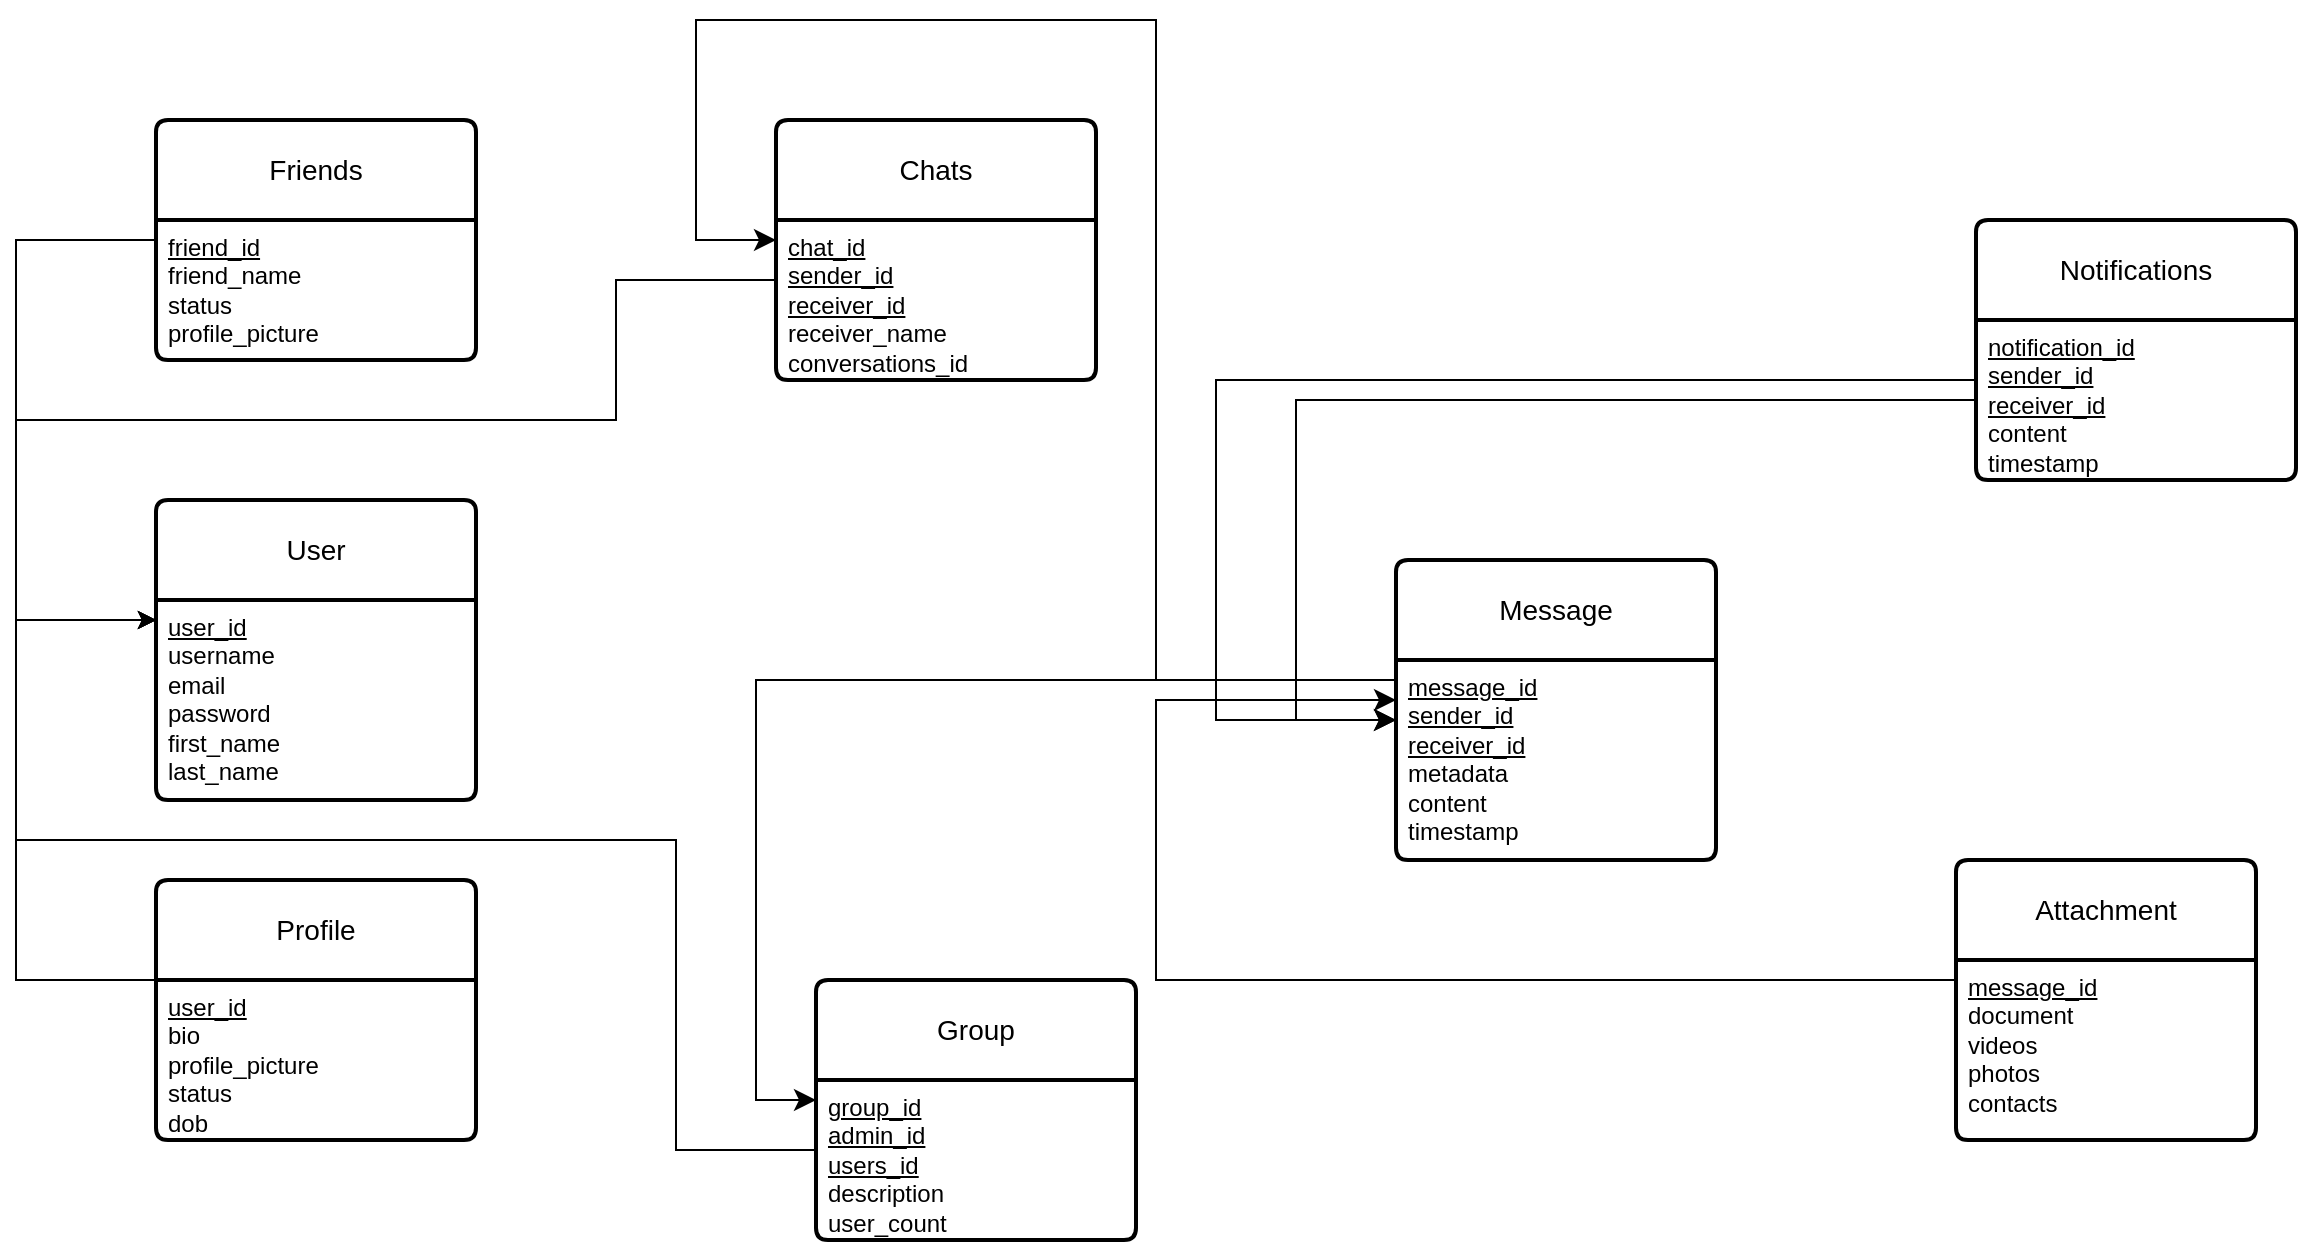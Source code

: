 <mxfile version="23.1.5" type="device">
  <diagram name="Page-1" id="D-2gOVy6844muy7Wv8O4">
    <mxGraphModel dx="1004" dy="689" grid="1" gridSize="10" guides="1" tooltips="1" connect="1" arrows="1" fold="1" page="1" pageScale="1" pageWidth="850" pageHeight="1100" math="0" shadow="0">
      <root>
        <mxCell id="0" />
        <mxCell id="1" parent="0" />
        <mxCell id="Ze1LnigZaSHVCxJpz0-y-13" value="User" style="swimlane;childLayout=stackLayout;horizontal=1;startSize=50;horizontalStack=0;rounded=1;fontSize=14;fontStyle=0;strokeWidth=2;resizeParent=0;resizeLast=1;shadow=0;dashed=0;align=center;arcSize=4;whiteSpace=wrap;html=1;" vertex="1" parent="1">
          <mxGeometry x="150" y="380" width="160" height="150" as="geometry" />
        </mxCell>
        <mxCell id="Ze1LnigZaSHVCxJpz0-y-14" value="&lt;u&gt;user_id&lt;/u&gt;&lt;br&gt;username&lt;br&gt;email&lt;br&gt;password&lt;br&gt;first_name&lt;br&gt;last_name" style="align=left;strokeColor=none;fillColor=none;spacingLeft=4;fontSize=12;verticalAlign=top;resizable=0;rotatable=0;part=1;html=1;" vertex="1" parent="Ze1LnigZaSHVCxJpz0-y-13">
          <mxGeometry y="50" width="160" height="100" as="geometry" />
        </mxCell>
        <mxCell id="Ze1LnigZaSHVCxJpz0-y-17" style="edgeStyle=orthogonalEdgeStyle;rounded=0;orthogonalLoop=1;jettySize=auto;html=1;" edge="1" parent="1">
          <mxGeometry relative="1" as="geometry">
            <mxPoint x="150" y="440" as="targetPoint" />
            <mxPoint x="150" y="620" as="sourcePoint" />
            <Array as="points">
              <mxPoint x="80" y="620" />
              <mxPoint x="80" y="440" />
            </Array>
          </mxGeometry>
        </mxCell>
        <mxCell id="Ze1LnigZaSHVCxJpz0-y-15" value="Profile" style="swimlane;childLayout=stackLayout;horizontal=1;startSize=50;horizontalStack=0;rounded=1;fontSize=14;fontStyle=0;strokeWidth=2;resizeParent=0;resizeLast=1;shadow=0;dashed=0;align=center;arcSize=4;whiteSpace=wrap;html=1;" vertex="1" parent="1">
          <mxGeometry x="150" y="570" width="160" height="130" as="geometry" />
        </mxCell>
        <mxCell id="Ze1LnigZaSHVCxJpz0-y-16" value="&lt;u&gt;user_id&lt;/u&gt;&lt;br&gt;bio&lt;br&gt;profile_picture&lt;br&gt;status&lt;br&gt;dob" style="align=left;strokeColor=none;fillColor=none;spacingLeft=4;fontSize=12;verticalAlign=top;resizable=0;rotatable=0;part=1;html=1;" vertex="1" parent="Ze1LnigZaSHVCxJpz0-y-15">
          <mxGeometry y="50" width="160" height="80" as="geometry" />
        </mxCell>
        <mxCell id="Ze1LnigZaSHVCxJpz0-y-20" style="edgeStyle=orthogonalEdgeStyle;rounded=0;orthogonalLoop=1;jettySize=auto;html=1;" edge="1" parent="1" source="Ze1LnigZaSHVCxJpz0-y-18" target="Ze1LnigZaSHVCxJpz0-y-14">
          <mxGeometry relative="1" as="geometry">
            <Array as="points">
              <mxPoint x="80" y="250" />
              <mxPoint x="80" y="440" />
            </Array>
          </mxGeometry>
        </mxCell>
        <mxCell id="Ze1LnigZaSHVCxJpz0-y-18" value="Friends" style="swimlane;childLayout=stackLayout;horizontal=1;startSize=50;horizontalStack=0;rounded=1;fontSize=14;fontStyle=0;strokeWidth=2;resizeParent=0;resizeLast=1;shadow=0;dashed=0;align=center;arcSize=4;whiteSpace=wrap;html=1;" vertex="1" parent="1">
          <mxGeometry x="150" y="190" width="160" height="120" as="geometry" />
        </mxCell>
        <mxCell id="Ze1LnigZaSHVCxJpz0-y-19" value="&lt;u&gt;friend_id&lt;/u&gt;&lt;br&gt;friend_name&lt;br&gt;status&lt;br&gt;profile_picture" style="align=left;strokeColor=none;fillColor=none;spacingLeft=4;fontSize=12;verticalAlign=top;resizable=0;rotatable=0;part=1;html=1;" vertex="1" parent="Ze1LnigZaSHVCxJpz0-y-18">
          <mxGeometry y="50" width="160" height="70" as="geometry" />
        </mxCell>
        <mxCell id="Ze1LnigZaSHVCxJpz0-y-23" style="edgeStyle=orthogonalEdgeStyle;rounded=0;orthogonalLoop=1;jettySize=auto;html=1;" edge="1" parent="1" source="Ze1LnigZaSHVCxJpz0-y-22" target="Ze1LnigZaSHVCxJpz0-y-13">
          <mxGeometry relative="1" as="geometry">
            <mxPoint x="380" y="290" as="sourcePoint" />
            <Array as="points">
              <mxPoint x="380" y="270" />
              <mxPoint x="380" y="340" />
              <mxPoint x="80" y="340" />
              <mxPoint x="80" y="440" />
            </Array>
          </mxGeometry>
        </mxCell>
        <mxCell id="Ze1LnigZaSHVCxJpz0-y-21" value="Chats" style="swimlane;childLayout=stackLayout;horizontal=1;startSize=50;horizontalStack=0;rounded=1;fontSize=14;fontStyle=0;strokeWidth=2;resizeParent=0;resizeLast=1;shadow=0;dashed=0;align=center;arcSize=4;whiteSpace=wrap;html=1;" vertex="1" parent="1">
          <mxGeometry x="460" y="190" width="160" height="130" as="geometry" />
        </mxCell>
        <mxCell id="Ze1LnigZaSHVCxJpz0-y-22" value="&lt;u&gt;chat_id&lt;/u&gt;&lt;br&gt;&lt;u&gt;sender_id&lt;/u&gt;&lt;br&gt;&lt;u&gt;receiver_id&lt;br&gt;&lt;/u&gt;receiver_name&lt;br&gt;conversations_id" style="align=left;strokeColor=none;fillColor=none;spacingLeft=4;fontSize=12;verticalAlign=top;resizable=0;rotatable=0;part=1;html=1;" vertex="1" parent="Ze1LnigZaSHVCxJpz0-y-21">
          <mxGeometry y="50" width="160" height="80" as="geometry" />
        </mxCell>
        <mxCell id="Ze1LnigZaSHVCxJpz0-y-24" value="Group" style="swimlane;childLayout=stackLayout;horizontal=1;startSize=50;horizontalStack=0;rounded=1;fontSize=14;fontStyle=0;strokeWidth=2;resizeParent=0;resizeLast=1;shadow=0;dashed=0;align=center;arcSize=4;whiteSpace=wrap;html=1;" vertex="1" parent="1">
          <mxGeometry x="480" y="620" width="160" height="130" as="geometry" />
        </mxCell>
        <mxCell id="Ze1LnigZaSHVCxJpz0-y-25" value="&lt;u&gt;group_id&lt;/u&gt;&lt;br&gt;&lt;u&gt;admin_id&lt;br&gt;users_id&lt;/u&gt;&lt;br&gt;description&lt;br&gt;user_count" style="align=left;strokeColor=none;fillColor=none;spacingLeft=4;fontSize=12;verticalAlign=top;resizable=0;rotatable=0;part=1;html=1;" vertex="1" parent="Ze1LnigZaSHVCxJpz0-y-24">
          <mxGeometry y="50" width="160" height="80" as="geometry" />
        </mxCell>
        <mxCell id="Ze1LnigZaSHVCxJpz0-y-26" style="edgeStyle=orthogonalEdgeStyle;rounded=0;orthogonalLoop=1;jettySize=auto;html=1;" edge="1" parent="1" source="Ze1LnigZaSHVCxJpz0-y-25">
          <mxGeometry relative="1" as="geometry">
            <mxPoint x="470" y="560.0" as="sourcePoint" />
            <mxPoint x="150" y="440" as="targetPoint" />
            <Array as="points">
              <mxPoint x="410" y="705" />
              <mxPoint x="410" y="550" />
              <mxPoint x="80" y="550" />
              <mxPoint x="80" y="440" />
              <mxPoint x="150" y="440" />
            </Array>
          </mxGeometry>
        </mxCell>
        <mxCell id="Ze1LnigZaSHVCxJpz0-y-27" value="Notifications" style="swimlane;childLayout=stackLayout;horizontal=1;startSize=50;horizontalStack=0;rounded=1;fontSize=14;fontStyle=0;strokeWidth=2;resizeParent=0;resizeLast=1;shadow=0;dashed=0;align=center;arcSize=4;whiteSpace=wrap;html=1;" vertex="1" parent="1">
          <mxGeometry x="1060" y="240" width="160" height="130" as="geometry" />
        </mxCell>
        <mxCell id="Ze1LnigZaSHVCxJpz0-y-28" value="&lt;u&gt;notification_id&lt;/u&gt;&lt;br&gt;&lt;u&gt;sender_id&lt;/u&gt;&lt;br&gt;&lt;u&gt;receiver_id&lt;/u&gt;&lt;br&gt;content&lt;br&gt;timestamp" style="align=left;strokeColor=none;fillColor=none;spacingLeft=4;fontSize=12;verticalAlign=top;resizable=0;rotatable=0;part=1;html=1;" vertex="1" parent="Ze1LnigZaSHVCxJpz0-y-27">
          <mxGeometry y="50" width="160" height="80" as="geometry" />
        </mxCell>
        <mxCell id="Ze1LnigZaSHVCxJpz0-y-29" value="Message" style="swimlane;childLayout=stackLayout;horizontal=1;startSize=50;horizontalStack=0;rounded=1;fontSize=14;fontStyle=0;strokeWidth=2;resizeParent=0;resizeLast=1;shadow=0;dashed=0;align=center;arcSize=4;whiteSpace=wrap;html=1;" vertex="1" parent="1">
          <mxGeometry x="770" y="410" width="160" height="150" as="geometry" />
        </mxCell>
        <mxCell id="Ze1LnigZaSHVCxJpz0-y-30" value="&lt;u&gt;message_id&lt;/u&gt;&lt;br&gt;&lt;u&gt;sender_id&lt;br&gt;receiver_id&lt;/u&gt;&lt;br&gt;metadata&lt;br&gt;content&lt;br&gt;timestamp" style="align=left;strokeColor=none;fillColor=none;spacingLeft=4;fontSize=12;verticalAlign=top;resizable=0;rotatable=0;part=1;html=1;" vertex="1" parent="Ze1LnigZaSHVCxJpz0-y-29">
          <mxGeometry y="50" width="160" height="100" as="geometry" />
        </mxCell>
        <mxCell id="Ze1LnigZaSHVCxJpz0-y-31" value="Attachment" style="swimlane;childLayout=stackLayout;horizontal=1;startSize=50;horizontalStack=0;rounded=1;fontSize=14;fontStyle=0;strokeWidth=2;resizeParent=0;resizeLast=1;shadow=0;dashed=0;align=center;arcSize=4;whiteSpace=wrap;html=1;" vertex="1" parent="1">
          <mxGeometry x="1050" y="560" width="150" height="140" as="geometry" />
        </mxCell>
        <mxCell id="Ze1LnigZaSHVCxJpz0-y-32" value="&lt;u&gt;message_id&lt;/u&gt;&lt;br&gt;document&lt;br&gt;videos&lt;br&gt;photos&lt;br&gt;contacts" style="align=left;strokeColor=none;fillColor=none;spacingLeft=4;fontSize=12;verticalAlign=top;resizable=0;rotatable=0;part=1;html=1;" vertex="1" parent="Ze1LnigZaSHVCxJpz0-y-31">
          <mxGeometry y="50" width="150" height="90" as="geometry" />
        </mxCell>
        <mxCell id="Ze1LnigZaSHVCxJpz0-y-40" value="" style="edgeStyle=segmentEdgeStyle;endArrow=classic;html=1;curved=0;rounded=0;endSize=8;startSize=8;" edge="1" parent="1" source="Ze1LnigZaSHVCxJpz0-y-30" target="Ze1LnigZaSHVCxJpz0-y-25">
          <mxGeometry width="50" height="50" relative="1" as="geometry">
            <mxPoint x="400" y="500" as="sourcePoint" />
            <mxPoint x="450" y="450" as="targetPoint" />
            <Array as="points">
              <mxPoint x="450" y="470" />
              <mxPoint x="450" y="680" />
            </Array>
          </mxGeometry>
        </mxCell>
        <mxCell id="Ze1LnigZaSHVCxJpz0-y-41" value="" style="edgeStyle=segmentEdgeStyle;endArrow=classic;html=1;curved=0;rounded=0;endSize=8;startSize=8;" edge="1" parent="1" source="Ze1LnigZaSHVCxJpz0-y-30" target="Ze1LnigZaSHVCxJpz0-y-22">
          <mxGeometry width="50" height="50" relative="1" as="geometry">
            <mxPoint x="780" y="480" as="sourcePoint" />
            <mxPoint x="540" y="520" as="targetPoint" />
            <Array as="points">
              <mxPoint x="650" y="470" />
              <mxPoint x="650" y="140" />
              <mxPoint x="420" y="140" />
              <mxPoint x="420" y="250" />
            </Array>
          </mxGeometry>
        </mxCell>
        <mxCell id="Ze1LnigZaSHVCxJpz0-y-42" value="" style="edgeStyle=segmentEdgeStyle;endArrow=classic;html=1;curved=0;rounded=0;endSize=8;startSize=8;" edge="1" parent="1" source="Ze1LnigZaSHVCxJpz0-y-32" target="Ze1LnigZaSHVCxJpz0-y-30">
          <mxGeometry width="50" height="50" relative="1" as="geometry">
            <mxPoint x="780" y="480" as="sourcePoint" />
            <mxPoint x="490" y="690" as="targetPoint" />
            <Array as="points">
              <mxPoint x="650" y="620" />
              <mxPoint x="650" y="480" />
            </Array>
          </mxGeometry>
        </mxCell>
        <mxCell id="Ze1LnigZaSHVCxJpz0-y-43" value="" style="edgeStyle=segmentEdgeStyle;endArrow=classic;html=1;curved=0;rounded=0;endSize=8;startSize=8;" edge="1" parent="1" source="Ze1LnigZaSHVCxJpz0-y-28" target="Ze1LnigZaSHVCxJpz0-y-30">
          <mxGeometry width="50" height="50" relative="1" as="geometry">
            <mxPoint x="1060" y="630" as="sourcePoint" />
            <mxPoint x="780" y="480" as="targetPoint" />
            <Array as="points">
              <mxPoint x="680" y="320" />
              <mxPoint x="680" y="490" />
            </Array>
          </mxGeometry>
        </mxCell>
        <mxCell id="Ze1LnigZaSHVCxJpz0-y-44" value="" style="edgeStyle=segmentEdgeStyle;endArrow=classic;html=1;curved=0;rounded=0;endSize=8;startSize=8;" edge="1" parent="1">
          <mxGeometry width="50" height="50" relative="1" as="geometry">
            <mxPoint x="1060" y="330" as="sourcePoint" />
            <mxPoint x="770" y="490" as="targetPoint" />
            <Array as="points">
              <mxPoint x="720" y="330" />
              <mxPoint x="720" y="490" />
            </Array>
          </mxGeometry>
        </mxCell>
      </root>
    </mxGraphModel>
  </diagram>
</mxfile>
